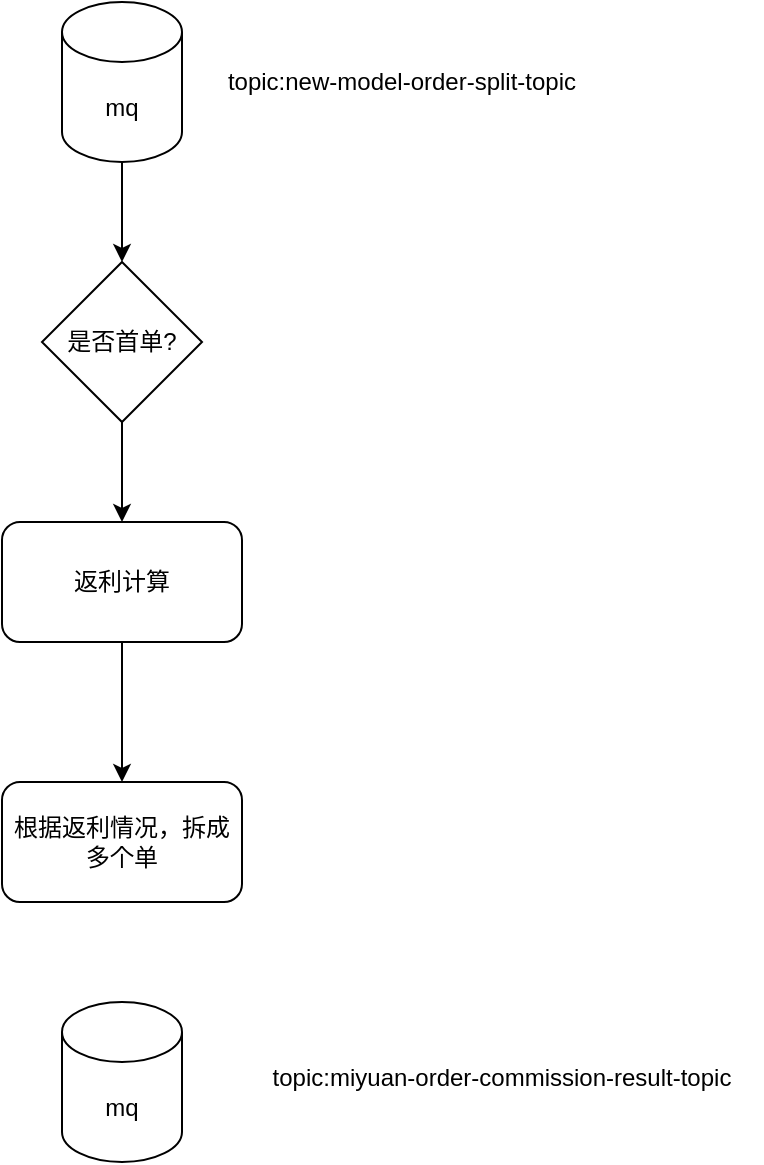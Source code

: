 <mxfile version="23.1.7" type="github">
  <diagram name="第 1 页" id="TJExeLHt3U3KNy0eatjh">
    <mxGraphModel dx="1026" dy="663" grid="1" gridSize="10" guides="1" tooltips="1" connect="1" arrows="1" fold="1" page="1" pageScale="1" pageWidth="827" pageHeight="1169" math="0" shadow="0">
      <root>
        <mxCell id="0" />
        <mxCell id="1" parent="0" />
        <mxCell id="NyRurbZEW1F-XB1ejXOH-4" style="edgeStyle=orthogonalEdgeStyle;rounded=0;orthogonalLoop=1;jettySize=auto;html=1;entryX=0.5;entryY=0;entryDx=0;entryDy=0;" edge="1" parent="1" source="NyRurbZEW1F-XB1ejXOH-1" target="NyRurbZEW1F-XB1ejXOH-3">
          <mxGeometry relative="1" as="geometry" />
        </mxCell>
        <mxCell id="NyRurbZEW1F-XB1ejXOH-1" value="mq" style="shape=cylinder3;whiteSpace=wrap;html=1;boundedLbl=1;backgroundOutline=1;size=15;" vertex="1" parent="1">
          <mxGeometry x="260" y="70" width="60" height="80" as="geometry" />
        </mxCell>
        <mxCell id="NyRurbZEW1F-XB1ejXOH-2" value="topic:new-model-order-split-topic" style="text;html=1;align=center;verticalAlign=middle;whiteSpace=wrap;rounded=0;" vertex="1" parent="1">
          <mxGeometry x="320" y="105" width="220" height="10" as="geometry" />
        </mxCell>
        <mxCell id="NyRurbZEW1F-XB1ejXOH-6" style="edgeStyle=orthogonalEdgeStyle;rounded=0;orthogonalLoop=1;jettySize=auto;html=1;exitX=0.5;exitY=1;exitDx=0;exitDy=0;" edge="1" parent="1" source="NyRurbZEW1F-XB1ejXOH-3" target="NyRurbZEW1F-XB1ejXOH-5">
          <mxGeometry relative="1" as="geometry" />
        </mxCell>
        <mxCell id="NyRurbZEW1F-XB1ejXOH-3" value="是否首单?" style="rhombus;whiteSpace=wrap;html=1;" vertex="1" parent="1">
          <mxGeometry x="250" y="200" width="80" height="80" as="geometry" />
        </mxCell>
        <mxCell id="NyRurbZEW1F-XB1ejXOH-8" style="edgeStyle=orthogonalEdgeStyle;rounded=0;orthogonalLoop=1;jettySize=auto;html=1;exitX=0.5;exitY=1;exitDx=0;exitDy=0;entryX=0.5;entryY=0;entryDx=0;entryDy=0;" edge="1" parent="1" source="NyRurbZEW1F-XB1ejXOH-5" target="NyRurbZEW1F-XB1ejXOH-7">
          <mxGeometry relative="1" as="geometry" />
        </mxCell>
        <mxCell id="NyRurbZEW1F-XB1ejXOH-5" value="返利计算" style="rounded=1;whiteSpace=wrap;html=1;" vertex="1" parent="1">
          <mxGeometry x="230" y="330" width="120" height="60" as="geometry" />
        </mxCell>
        <mxCell id="NyRurbZEW1F-XB1ejXOH-7" value="根据返利情况，拆成多个单" style="rounded=1;whiteSpace=wrap;html=1;" vertex="1" parent="1">
          <mxGeometry x="230" y="460" width="120" height="60" as="geometry" />
        </mxCell>
        <mxCell id="NyRurbZEW1F-XB1ejXOH-9" value="mq" style="shape=cylinder3;whiteSpace=wrap;html=1;boundedLbl=1;backgroundOutline=1;size=15;" vertex="1" parent="1">
          <mxGeometry x="260" y="570" width="60" height="80" as="geometry" />
        </mxCell>
        <mxCell id="NyRurbZEW1F-XB1ejXOH-10" value="topic:miyuan-order-commission-result-topic" style="text;html=1;align=center;verticalAlign=middle;whiteSpace=wrap;rounded=0;" vertex="1" parent="1">
          <mxGeometry x="350" y="595" width="260" height="25" as="geometry" />
        </mxCell>
      </root>
    </mxGraphModel>
  </diagram>
</mxfile>
